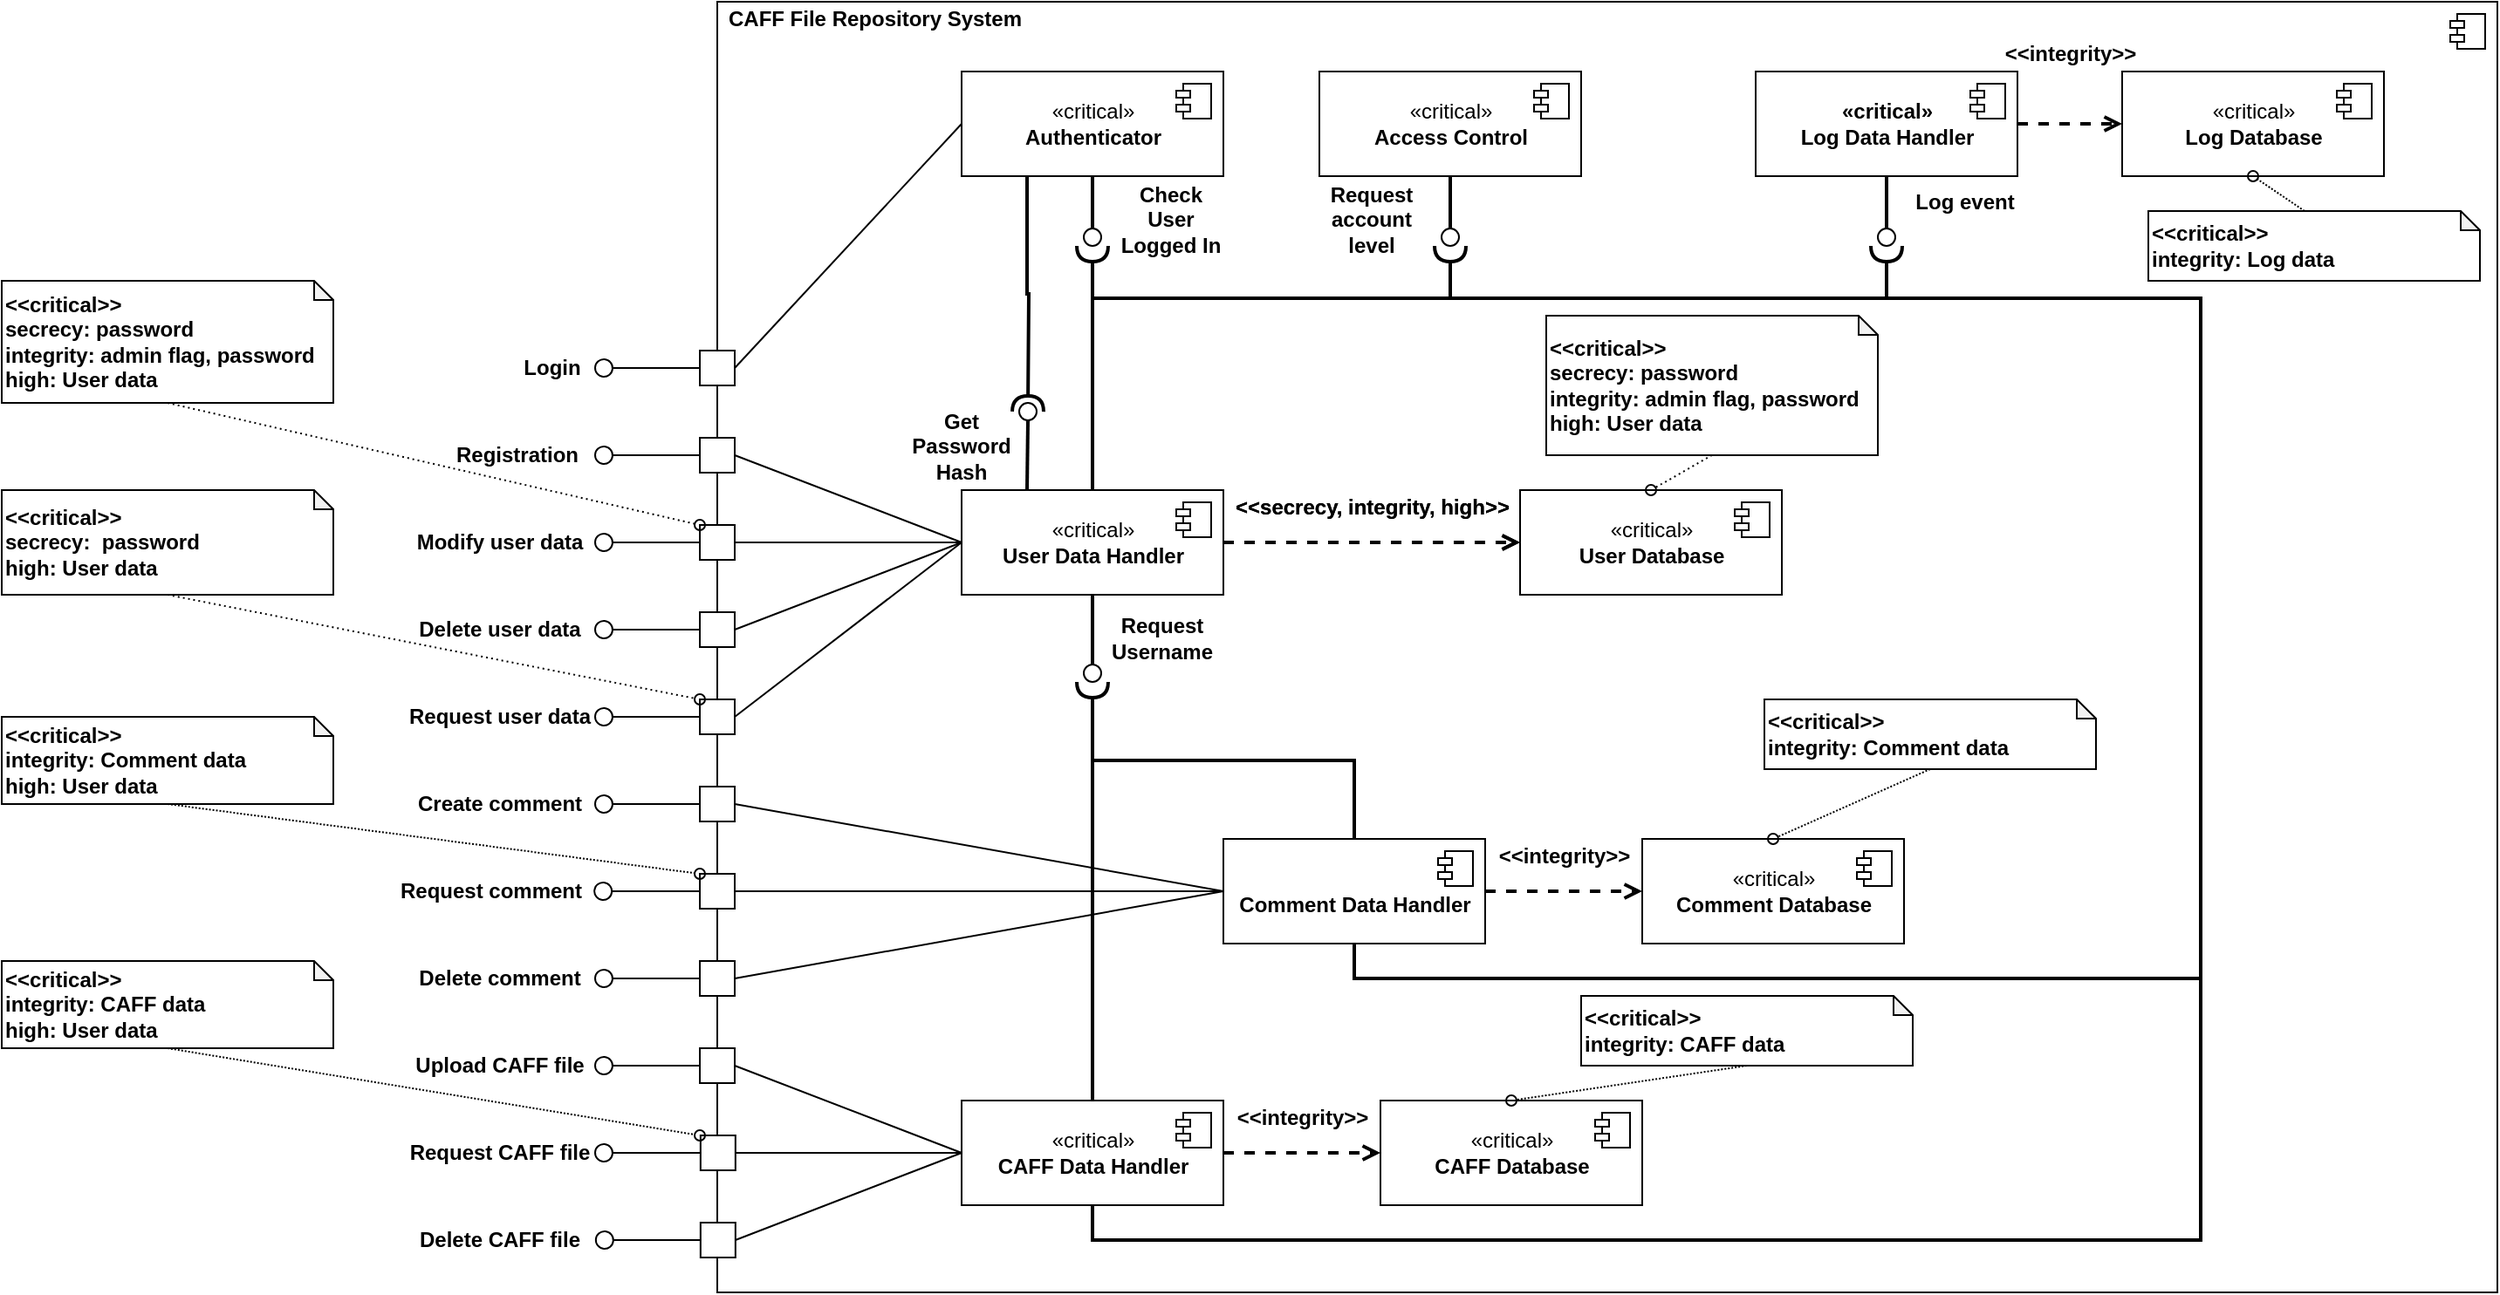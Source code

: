 <mxfile version="15.5.2" type="device"><diagram name="Page-1" id="5f0bae14-7c28-e335-631c-24af17079c00"><mxGraphModel dx="2522" dy="1593" grid="1" gridSize="10" guides="1" tooltips="1" connect="1" arrows="1" fold="1" page="1" pageScale="1" pageWidth="1100" pageHeight="850" background="none" math="0" shadow="0"><root><mxCell id="0"/><mxCell id="1" parent="0"/><mxCell id="-QCfbJkyfZG9LD16pUeI-1" value="" style="html=1;dropTarget=0;movable=0;allowArrows=0;connectable=0;resizable=1;rotatable=0;" parent="1" vertex="1"><mxGeometry x="260" y="-20" width="1020" height="740" as="geometry"/></mxCell><mxCell id="-QCfbJkyfZG9LD16pUeI-2" value="" style="shape=module;jettyWidth=8;jettyHeight=4;" parent="-QCfbJkyfZG9LD16pUeI-1" vertex="1"><mxGeometry x="1" width="20" height="20" relative="1" as="geometry"><mxPoint x="-27" y="7" as="offset"/></mxGeometry></mxCell><mxCell id="-QCfbJkyfZG9LD16pUeI-3" value="CAFF File Repository System" style="text;html=1;align=center;verticalAlign=middle;resizable=0;points=[];autosize=1;strokeColor=none;fillColor=none;fontStyle=1" parent="1" vertex="1"><mxGeometry x="260" y="-20" width="180" height="20" as="geometry"/></mxCell><mxCell id="-QCfbJkyfZG9LD16pUeI-111" style="edgeStyle=none;rounded=0;orthogonalLoop=1;jettySize=auto;html=1;exitX=1;exitY=0.5;exitDx=0;exitDy=0;entryX=0;entryY=0.5;entryDx=0;entryDy=0;dashed=1;endArrow=open;endFill=0;strokeWidth=2;" parent="1" source="-QCfbJkyfZG9LD16pUeI-5" target="-QCfbJkyfZG9LD16pUeI-11" edge="1"><mxGeometry relative="1" as="geometry"/></mxCell><mxCell id="-QCfbJkyfZG9LD16pUeI-143" style="edgeStyle=orthogonalEdgeStyle;rounded=0;orthogonalLoop=1;jettySize=auto;html=1;exitX=0.5;exitY=1;exitDx=0;exitDy=0;endArrow=none;endFill=0;strokeWidth=2;" parent="1" source="-QCfbJkyfZG9LD16pUeI-5" edge="1"><mxGeometry relative="1" as="geometry"><mxPoint x="475" y="360" as="targetPoint"/></mxGeometry></mxCell><mxCell id="-HfdM1WWx-DZBQaStd_Z-57" style="edgeStyle=orthogonalEdgeStyle;rounded=0;orthogonalLoop=1;jettySize=auto;html=1;exitX=0.5;exitY=0;exitDx=0;exitDy=0;endArrow=halfCircle;endFill=0;strokeWidth=2;" parent="1" source="-QCfbJkyfZG9LD16pUeI-5" target="-HfdM1WWx-DZBQaStd_Z-66" edge="1"><mxGeometry relative="1" as="geometry"><mxPoint x="920" y="130" as="targetPoint"/><Array as="points"><mxPoint x="475" y="150"/><mxPoint x="930" y="150"/></Array></mxGeometry></mxCell><mxCell id="-QCfbJkyfZG9LD16pUeI-5" value="&lt;div&gt;«critical»&lt;/div&gt;&lt;div&gt;&lt;b&gt;User Data Handler&lt;/b&gt;&lt;/div&gt;" style="html=1;dropTarget=0;" parent="1" vertex="1"><mxGeometry x="400" y="260" width="150" height="60" as="geometry"/></mxCell><mxCell id="-QCfbJkyfZG9LD16pUeI-6" value="" style="shape=module;jettyWidth=8;jettyHeight=4;" parent="-QCfbJkyfZG9LD16pUeI-5" vertex="1"><mxGeometry x="1" width="20" height="20" relative="1" as="geometry"><mxPoint x="-27" y="7" as="offset"/></mxGeometry></mxCell><mxCell id="-QCfbJkyfZG9LD16pUeI-110" style="edgeStyle=none;rounded=0;orthogonalLoop=1;jettySize=auto;html=1;exitX=1;exitY=0.5;exitDx=0;exitDy=0;entryX=0;entryY=0.5;entryDx=0;entryDy=0;endArrow=open;endFill=0;dashed=1;strokeWidth=2;" parent="1" source="-QCfbJkyfZG9LD16pUeI-7" target="-QCfbJkyfZG9LD16pUeI-17" edge="1"><mxGeometry relative="1" as="geometry"/></mxCell><mxCell id="-HfdM1WWx-DZBQaStd_Z-55" style="edgeStyle=orthogonalEdgeStyle;rounded=0;orthogonalLoop=1;jettySize=auto;html=1;exitX=0.5;exitY=1;exitDx=0;exitDy=0;endArrow=halfCircle;endFill=0;strokeWidth=2;" parent="1" source="-QCfbJkyfZG9LD16pUeI-7" target="-HfdM1WWx-DZBQaStd_Z-31" edge="1"><mxGeometry relative="1" as="geometry"><Array as="points"><mxPoint x="475" y="690"/><mxPoint x="1110" y="690"/><mxPoint x="1110" y="150"/><mxPoint x="475" y="150"/></Array></mxGeometry></mxCell><mxCell id="-HfdM1WWx-DZBQaStd_Z-59" style="edgeStyle=orthogonalEdgeStyle;rounded=0;orthogonalLoop=1;jettySize=auto;html=1;exitX=0.5;exitY=0;exitDx=0;exitDy=0;endArrow=none;endFill=0;strokeWidth=2;" parent="1" source="-QCfbJkyfZG9LD16pUeI-7" edge="1"><mxGeometry relative="1" as="geometry"><mxPoint x="475" y="380" as="targetPoint"/></mxGeometry></mxCell><mxCell id="-QCfbJkyfZG9LD16pUeI-7" value="«critical»&lt;div&gt;&lt;b&gt;CAFF Data Handler&lt;/b&gt;&lt;/div&gt;" style="html=1;dropTarget=0;" parent="1" vertex="1"><mxGeometry x="400" y="610" width="150" height="60" as="geometry"/></mxCell><mxCell id="-QCfbJkyfZG9LD16pUeI-8" value="" style="shape=module;jettyWidth=8;jettyHeight=4;" parent="-QCfbJkyfZG9LD16pUeI-7" vertex="1"><mxGeometry x="1" width="20" height="20" relative="1" as="geometry"><mxPoint x="-27" y="7" as="offset"/></mxGeometry></mxCell><mxCell id="-QCfbJkyfZG9LD16pUeI-112" style="edgeStyle=none;rounded=0;orthogonalLoop=1;jettySize=auto;html=1;exitX=1;exitY=0.5;exitDx=0;exitDy=0;entryX=0;entryY=0.5;entryDx=0;entryDy=0;dashed=1;endArrow=open;endFill=0;strokeWidth=2;" parent="1" source="-QCfbJkyfZG9LD16pUeI-9" target="-QCfbJkyfZG9LD16pUeI-13" edge="1"><mxGeometry relative="1" as="geometry"/></mxCell><mxCell id="-HfdM1WWx-DZBQaStd_Z-56" style="edgeStyle=orthogonalEdgeStyle;rounded=0;orthogonalLoop=1;jettySize=auto;html=1;exitX=0.5;exitY=1;exitDx=0;exitDy=0;endArrow=halfCircle;endFill=0;strokeWidth=2;entryX=0.5;entryY=0;entryDx=0;entryDy=0;entryPerimeter=0;" parent="1" source="-QCfbJkyfZG9LD16pUeI-9" target="-HfdM1WWx-DZBQaStd_Z-37" edge="1"><mxGeometry relative="1" as="geometry"><Array as="points"><mxPoint x="625" y="540"/><mxPoint x="1110" y="540"/><mxPoint x="1110" y="150"/><mxPoint x="680" y="150"/></Array></mxGeometry></mxCell><mxCell id="-HfdM1WWx-DZBQaStd_Z-58" style="edgeStyle=orthogonalEdgeStyle;rounded=0;orthogonalLoop=1;jettySize=auto;html=1;exitX=0.5;exitY=0;exitDx=0;exitDy=0;endArrow=halfCircle;endFill=0;strokeWidth=2;" parent="1" source="-QCfbJkyfZG9LD16pUeI-9" target="-QCfbJkyfZG9LD16pUeI-149" edge="1"><mxGeometry relative="1" as="geometry"><mxPoint x="475" y="380" as="targetPoint"/></mxGeometry></mxCell><mxCell id="-QCfbJkyfZG9LD16pUeI-9" value="&lt;div&gt;&lt;b&gt;&lt;br&gt;&lt;/b&gt;&lt;/div&gt;&lt;div&gt;&lt;b&gt;Comment Data Handler&lt;/b&gt;&lt;/div&gt;" style="html=1;dropTarget=0;" parent="1" vertex="1"><mxGeometry x="550" y="460" width="150" height="60" as="geometry"/></mxCell><mxCell id="-QCfbJkyfZG9LD16pUeI-10" value="" style="shape=module;jettyWidth=8;jettyHeight=4;" parent="-QCfbJkyfZG9LD16pUeI-9" vertex="1"><mxGeometry x="1" width="20" height="20" relative="1" as="geometry"><mxPoint x="-27" y="7" as="offset"/></mxGeometry></mxCell><mxCell id="-QCfbJkyfZG9LD16pUeI-11" value="«critical»&lt;br&gt;&lt;b&gt;User Database&lt;br&gt;&lt;/b&gt;" style="html=1;dropTarget=0;" parent="1" vertex="1"><mxGeometry x="720" y="260" width="150" height="60" as="geometry"/></mxCell><mxCell id="-QCfbJkyfZG9LD16pUeI-12" value="" style="shape=module;jettyWidth=8;jettyHeight=4;" parent="-QCfbJkyfZG9LD16pUeI-11" vertex="1"><mxGeometry x="1" width="20" height="20" relative="1" as="geometry"><mxPoint x="-27" y="7" as="offset"/></mxGeometry></mxCell><mxCell id="-QCfbJkyfZG9LD16pUeI-13" value="«critical»&lt;br&gt;&lt;b&gt;Comment Database&lt;br&gt;&lt;/b&gt;" style="html=1;dropTarget=0;" parent="1" vertex="1"><mxGeometry x="790" y="460" width="150" height="60" as="geometry"/></mxCell><mxCell id="-QCfbJkyfZG9LD16pUeI-14" value="" style="shape=module;jettyWidth=8;jettyHeight=4;" parent="-QCfbJkyfZG9LD16pUeI-13" vertex="1"><mxGeometry x="1" width="20" height="20" relative="1" as="geometry"><mxPoint x="-27" y="7" as="offset"/></mxGeometry></mxCell><mxCell id="-QCfbJkyfZG9LD16pUeI-15" value="«critical»&lt;br&gt;&lt;b&gt;Log Database&lt;br&gt;&lt;/b&gt;" style="html=1;dropTarget=0;" parent="1" vertex="1"><mxGeometry x="1065" y="20" width="150" height="60" as="geometry"/></mxCell><mxCell id="-QCfbJkyfZG9LD16pUeI-16" value="" style="shape=module;jettyWidth=8;jettyHeight=4;" parent="-QCfbJkyfZG9LD16pUeI-15" vertex="1"><mxGeometry x="1" width="20" height="20" relative="1" as="geometry"><mxPoint x="-27" y="7" as="offset"/></mxGeometry></mxCell><mxCell id="-QCfbJkyfZG9LD16pUeI-17" value="«critical»&lt;br&gt;&lt;b&gt;CAFF Database&lt;br&gt;&lt;/b&gt;" style="html=1;dropTarget=0;" parent="1" vertex="1"><mxGeometry x="640" y="610" width="150" height="60" as="geometry"/></mxCell><mxCell id="-QCfbJkyfZG9LD16pUeI-18" value="" style="shape=module;jettyWidth=8;jettyHeight=4;" parent="-QCfbJkyfZG9LD16pUeI-17" vertex="1"><mxGeometry x="1" width="20" height="20" relative="1" as="geometry"><mxPoint x="-27" y="7" as="offset"/></mxGeometry></mxCell><mxCell id="-QCfbJkyfZG9LD16pUeI-27" value="" style="group" parent="1" vertex="1" connectable="0"><mxGeometry x="189.583" y="230" width="80.417" height="20" as="geometry"/></mxCell><mxCell id="-QCfbJkyfZG9LD16pUeI-19" value="" style="rounded=0;whiteSpace=wrap;html=1;" parent="-QCfbJkyfZG9LD16pUeI-27" vertex="1"><mxGeometry x="60.417" width="20" height="20" as="geometry"/></mxCell><mxCell id="-QCfbJkyfZG9LD16pUeI-21" value="" style="rounded=0;orthogonalLoop=1;jettySize=auto;html=1;endArrow=none;endFill=0;sketch=0;sourcePerimeterSpacing=0;targetPerimeterSpacing=0;edgeStyle=orthogonalEdgeStyle;" parent="-QCfbJkyfZG9LD16pUeI-27" edge="1"><mxGeometry relative="1" as="geometry"><mxPoint x="60.417" y="10" as="sourcePoint"/><mxPoint x="10.417" y="10" as="targetPoint"/></mxGeometry></mxCell><mxCell id="-QCfbJkyfZG9LD16pUeI-23" value="" style="ellipse;whiteSpace=wrap;html=1;align=center;aspect=fixed;resizable=0;points=[];outlineConnect=0;sketch=0;rotation=-85;" parent="-QCfbJkyfZG9LD16pUeI-27" vertex="1"><mxGeometry x="0.417" y="5" width="10" height="10" as="geometry"/></mxCell><mxCell id="-QCfbJkyfZG9LD16pUeI-28" value="" style="group" parent="1" vertex="1" connectable="0"><mxGeometry x="189.583" y="180" width="80.417" height="20" as="geometry"/></mxCell><mxCell id="-QCfbJkyfZG9LD16pUeI-29" value="" style="rounded=0;whiteSpace=wrap;html=1;" parent="-QCfbJkyfZG9LD16pUeI-28" vertex="1"><mxGeometry x="60.417" width="20" height="20" as="geometry"/></mxCell><mxCell id="-QCfbJkyfZG9LD16pUeI-30" value="" style="rounded=0;orthogonalLoop=1;jettySize=auto;html=1;endArrow=none;endFill=0;sketch=0;sourcePerimeterSpacing=0;targetPerimeterSpacing=0;edgeStyle=orthogonalEdgeStyle;" parent="-QCfbJkyfZG9LD16pUeI-28" edge="1"><mxGeometry relative="1" as="geometry"><mxPoint x="60.417" y="10" as="sourcePoint"/><mxPoint x="10.417" y="10" as="targetPoint"/></mxGeometry></mxCell><mxCell id="-QCfbJkyfZG9LD16pUeI-31" value="" style="ellipse;whiteSpace=wrap;html=1;align=center;aspect=fixed;resizable=0;points=[];outlineConnect=0;sketch=0;rotation=-85;" parent="-QCfbJkyfZG9LD16pUeI-28" vertex="1"><mxGeometry x="0.417" y="5" width="10" height="10" as="geometry"/></mxCell><mxCell id="-QCfbJkyfZG9LD16pUeI-32" value="Registration" style="text;html=1;align=center;verticalAlign=middle;resizable=0;points=[];autosize=1;strokeColor=none;fillColor=none;fontStyle=1" parent="1" vertex="1"><mxGeometry x="99.58" y="230" width="90" height="20" as="geometry"/></mxCell><mxCell id="-QCfbJkyfZG9LD16pUeI-33" value="Login" style="text;html=1;align=center;verticalAlign=middle;resizable=0;points=[];autosize=1;strokeColor=none;fillColor=none;fontStyle=1" parent="1" vertex="1"><mxGeometry x="139.58" y="180" width="50" height="20" as="geometry"/></mxCell><mxCell id="-QCfbJkyfZG9LD16pUeI-34" style="rounded=0;orthogonalLoop=1;jettySize=auto;html=1;exitX=1;exitY=0.5;exitDx=0;exitDy=0;entryX=0;entryY=0.5;entryDx=0;entryDy=0;endArrow=none;endFill=0;" parent="1" source="-QCfbJkyfZG9LD16pUeI-19" target="-QCfbJkyfZG9LD16pUeI-5" edge="1"><mxGeometry relative="1" as="geometry"/></mxCell><mxCell id="-QCfbJkyfZG9LD16pUeI-36" value="" style="group" parent="1" vertex="1" connectable="0"><mxGeometry x="189.583" y="280" width="80.417" height="20" as="geometry"/></mxCell><mxCell id="-QCfbJkyfZG9LD16pUeI-37" value="" style="rounded=0;whiteSpace=wrap;html=1;" parent="-QCfbJkyfZG9LD16pUeI-36" vertex="1"><mxGeometry x="60.417" width="20" height="20" as="geometry"/></mxCell><mxCell id="-QCfbJkyfZG9LD16pUeI-38" value="" style="rounded=0;orthogonalLoop=1;jettySize=auto;html=1;endArrow=none;endFill=0;sketch=0;sourcePerimeterSpacing=0;targetPerimeterSpacing=0;edgeStyle=orthogonalEdgeStyle;" parent="-QCfbJkyfZG9LD16pUeI-36" edge="1"><mxGeometry relative="1" as="geometry"><mxPoint x="60.417" y="10" as="sourcePoint"/><mxPoint x="10.417" y="10" as="targetPoint"/></mxGeometry></mxCell><mxCell id="-QCfbJkyfZG9LD16pUeI-39" value="" style="ellipse;whiteSpace=wrap;html=1;align=center;aspect=fixed;resizable=0;points=[];outlineConnect=0;sketch=0;rotation=-85;" parent="-QCfbJkyfZG9LD16pUeI-36" vertex="1"><mxGeometry x="0.417" y="5" width="10" height="10" as="geometry"/></mxCell><mxCell id="-QCfbJkyfZG9LD16pUeI-42" value="" style="group" parent="1" vertex="1" connectable="0"><mxGeometry x="189.583" y="330" width="80.417" height="20" as="geometry"/></mxCell><mxCell id="-QCfbJkyfZG9LD16pUeI-46" value="" style="edgeStyle=none;rounded=0;orthogonalLoop=1;jettySize=auto;html=1;endArrow=none;endFill=0;" parent="-QCfbJkyfZG9LD16pUeI-42" source="-QCfbJkyfZG9LD16pUeI-43" target="-QCfbJkyfZG9LD16pUeI-45" edge="1"><mxGeometry relative="1" as="geometry"/></mxCell><mxCell id="-QCfbJkyfZG9LD16pUeI-43" value="" style="rounded=0;whiteSpace=wrap;html=1;" parent="-QCfbJkyfZG9LD16pUeI-42" vertex="1"><mxGeometry x="60.417" width="20" height="20" as="geometry"/></mxCell><mxCell id="-QCfbJkyfZG9LD16pUeI-44" value="" style="rounded=0;orthogonalLoop=1;jettySize=auto;html=1;endArrow=none;endFill=0;sketch=0;sourcePerimeterSpacing=0;targetPerimeterSpacing=0;edgeStyle=orthogonalEdgeStyle;" parent="-QCfbJkyfZG9LD16pUeI-42" edge="1"><mxGeometry relative="1" as="geometry"><mxPoint x="60.417" y="10" as="sourcePoint"/><mxPoint x="10.417" y="10" as="targetPoint"/></mxGeometry></mxCell><mxCell id="-QCfbJkyfZG9LD16pUeI-45" value="" style="ellipse;whiteSpace=wrap;html=1;align=center;aspect=fixed;resizable=0;points=[];outlineConnect=0;sketch=0;rotation=-85;" parent="-QCfbJkyfZG9LD16pUeI-42" vertex="1"><mxGeometry x="0.417" y="5" width="10" height="10" as="geometry"/></mxCell><mxCell id="-QCfbJkyfZG9LD16pUeI-47" value="Modify user data" style="text;html=1;align=center;verticalAlign=middle;resizable=0;points=[];autosize=1;strokeColor=none;fillColor=none;fontStyle=1" parent="1" vertex="1"><mxGeometry x="79.58" y="280" width="110" height="20" as="geometry"/></mxCell><mxCell id="-QCfbJkyfZG9LD16pUeI-48" value="Delete user data" style="text;html=1;align=center;verticalAlign=middle;resizable=0;points=[];autosize=1;strokeColor=none;fillColor=none;fontStyle=1" parent="1" vertex="1"><mxGeometry x="79.58" y="330" width="110" height="20" as="geometry"/></mxCell><mxCell id="-QCfbJkyfZG9LD16pUeI-51" value="" style="group" parent="1" vertex="1" connectable="0"><mxGeometry x="189.583" y="430" width="80.417" height="20" as="geometry"/></mxCell><mxCell id="-QCfbJkyfZG9LD16pUeI-52" value="" style="edgeStyle=none;rounded=0;orthogonalLoop=1;jettySize=auto;html=1;endArrow=none;endFill=0;" parent="-QCfbJkyfZG9LD16pUeI-51" source="-QCfbJkyfZG9LD16pUeI-53" target="-QCfbJkyfZG9LD16pUeI-55" edge="1"><mxGeometry relative="1" as="geometry"/></mxCell><mxCell id="-QCfbJkyfZG9LD16pUeI-53" value="" style="rounded=0;whiteSpace=wrap;html=1;" parent="-QCfbJkyfZG9LD16pUeI-51" vertex="1"><mxGeometry x="60.417" width="20" height="20" as="geometry"/></mxCell><mxCell id="-QCfbJkyfZG9LD16pUeI-54" value="" style="rounded=0;orthogonalLoop=1;jettySize=auto;html=1;endArrow=none;endFill=0;sketch=0;sourcePerimeterSpacing=0;targetPerimeterSpacing=0;edgeStyle=orthogonalEdgeStyle;" parent="-QCfbJkyfZG9LD16pUeI-51" edge="1"><mxGeometry relative="1" as="geometry"><mxPoint x="60.417" y="10" as="sourcePoint"/><mxPoint x="10.417" y="10" as="targetPoint"/></mxGeometry></mxCell><mxCell id="-QCfbJkyfZG9LD16pUeI-55" value="" style="ellipse;whiteSpace=wrap;html=1;align=center;aspect=fixed;resizable=0;points=[];outlineConnect=0;sketch=0;rotation=-85;" parent="-QCfbJkyfZG9LD16pUeI-51" vertex="1"><mxGeometry x="0.417" y="5" width="10" height="10" as="geometry"/></mxCell><mxCell id="-QCfbJkyfZG9LD16pUeI-56" value="" style="group" parent="1" vertex="1" connectable="0"><mxGeometry x="189.583" y="470" width="80.417" height="20" as="geometry"/></mxCell><mxCell id="-QCfbJkyfZG9LD16pUeI-58" value="" style="rounded=0;whiteSpace=wrap;html=1;" parent="-QCfbJkyfZG9LD16pUeI-56" vertex="1"><mxGeometry x="60.417" y="10" width="20" height="20" as="geometry"/></mxCell><mxCell id="-QCfbJkyfZG9LD16pUeI-61" value="" style="group" parent="1" vertex="1" connectable="0"><mxGeometry x="189.583" y="530" width="80.417" height="20" as="geometry"/></mxCell><mxCell id="-QCfbJkyfZG9LD16pUeI-62" value="" style="edgeStyle=none;rounded=0;orthogonalLoop=1;jettySize=auto;html=1;endArrow=none;endFill=0;" parent="-QCfbJkyfZG9LD16pUeI-61" source="-QCfbJkyfZG9LD16pUeI-63" target="-QCfbJkyfZG9LD16pUeI-65" edge="1"><mxGeometry relative="1" as="geometry"/></mxCell><mxCell id="-QCfbJkyfZG9LD16pUeI-63" value="" style="rounded=0;whiteSpace=wrap;html=1;" parent="-QCfbJkyfZG9LD16pUeI-61" vertex="1"><mxGeometry x="60.417" width="20" height="20" as="geometry"/></mxCell><mxCell id="-QCfbJkyfZG9LD16pUeI-64" value="" style="rounded=0;orthogonalLoop=1;jettySize=auto;html=1;endArrow=none;endFill=0;sketch=0;sourcePerimeterSpacing=0;targetPerimeterSpacing=0;edgeStyle=orthogonalEdgeStyle;" parent="-QCfbJkyfZG9LD16pUeI-61" edge="1"><mxGeometry relative="1" as="geometry"><mxPoint x="60.417" y="10" as="sourcePoint"/><mxPoint x="10.417" y="10" as="targetPoint"/></mxGeometry></mxCell><mxCell id="-QCfbJkyfZG9LD16pUeI-65" value="" style="ellipse;whiteSpace=wrap;html=1;align=center;aspect=fixed;resizable=0;points=[];outlineConnect=0;sketch=0;rotation=-85;" parent="-QCfbJkyfZG9LD16pUeI-61" vertex="1"><mxGeometry x="0.417" y="5" width="10" height="10" as="geometry"/></mxCell><mxCell id="-QCfbJkyfZG9LD16pUeI-66" value="Create comment" style="text;html=1;align=center;verticalAlign=middle;resizable=0;points=[];autosize=1;strokeColor=none;fillColor=none;fontStyle=1" parent="1" vertex="1"><mxGeometry x="79.58" y="430" width="110" height="20" as="geometry"/></mxCell><mxCell id="-QCfbJkyfZG9LD16pUeI-67" style="edgeStyle=none;rounded=0;orthogonalLoop=1;jettySize=auto;html=1;exitX=1;exitY=0.5;exitDx=0;exitDy=0;entryX=0;entryY=0.5;entryDx=0;entryDy=0;endArrow=none;endFill=0;" parent="1" source="-QCfbJkyfZG9LD16pUeI-53" target="-QCfbJkyfZG9LD16pUeI-9" edge="1"><mxGeometry relative="1" as="geometry"/></mxCell><mxCell id="-QCfbJkyfZG9LD16pUeI-68" value="Request comment" style="text;html=1;align=center;verticalAlign=middle;resizable=0;points=[];autosize=1;strokeColor=none;fillColor=none;fontStyle=1" parent="1" vertex="1"><mxGeometry x="69.58" y="480" width="120" height="20" as="geometry"/></mxCell><mxCell id="-QCfbJkyfZG9LD16pUeI-69" value="Delete comment" style="text;html=1;align=center;verticalAlign=middle;resizable=0;points=[];autosize=1;strokeColor=none;fillColor=none;fontStyle=1" parent="1" vertex="1"><mxGeometry x="79.58" y="530" width="110" height="20" as="geometry"/></mxCell><mxCell id="-QCfbJkyfZG9LD16pUeI-70" style="edgeStyle=none;rounded=0;orthogonalLoop=1;jettySize=auto;html=1;exitX=1;exitY=0.5;exitDx=0;exitDy=0;entryX=0;entryY=0.5;entryDx=0;entryDy=0;endArrow=none;endFill=0;" parent="1" source="-QCfbJkyfZG9LD16pUeI-58" target="-QCfbJkyfZG9LD16pUeI-9" edge="1"><mxGeometry relative="1" as="geometry"/></mxCell><mxCell id="-QCfbJkyfZG9LD16pUeI-71" style="edgeStyle=none;rounded=0;orthogonalLoop=1;jettySize=auto;html=1;exitX=1;exitY=0.5;exitDx=0;exitDy=0;entryX=0;entryY=0.5;entryDx=0;entryDy=0;endArrow=none;endFill=0;" parent="1" source="-QCfbJkyfZG9LD16pUeI-63" target="-QCfbJkyfZG9LD16pUeI-9" edge="1"><mxGeometry relative="1" as="geometry"/></mxCell><mxCell id="-QCfbJkyfZG9LD16pUeI-72" value="Request user data" style="text;html=1;align=center;verticalAlign=middle;resizable=0;points=[];autosize=1;strokeColor=none;fillColor=none;fontStyle=1" parent="1" vertex="1"><mxGeometry x="74.58" y="380" width="120" height="20" as="geometry"/></mxCell><mxCell id="-QCfbJkyfZG9LD16pUeI-73" value="" style="group" parent="1" vertex="1" connectable="0"><mxGeometry x="189.583" y="380" width="80.417" height="20" as="geometry"/></mxCell><mxCell id="-QCfbJkyfZG9LD16pUeI-74" value="" style="edgeStyle=none;rounded=0;orthogonalLoop=1;jettySize=auto;html=1;endArrow=none;endFill=0;" parent="-QCfbJkyfZG9LD16pUeI-73" source="-QCfbJkyfZG9LD16pUeI-75" target="-QCfbJkyfZG9LD16pUeI-77" edge="1"><mxGeometry relative="1" as="geometry"/></mxCell><mxCell id="-QCfbJkyfZG9LD16pUeI-75" value="" style="rounded=0;whiteSpace=wrap;html=1;" parent="-QCfbJkyfZG9LD16pUeI-73" vertex="1"><mxGeometry x="60.417" width="20" height="20" as="geometry"/></mxCell><mxCell id="-QCfbJkyfZG9LD16pUeI-76" value="" style="rounded=0;orthogonalLoop=1;jettySize=auto;html=1;endArrow=none;endFill=0;sketch=0;sourcePerimeterSpacing=0;targetPerimeterSpacing=0;edgeStyle=orthogonalEdgeStyle;" parent="-QCfbJkyfZG9LD16pUeI-73" edge="1"><mxGeometry relative="1" as="geometry"><mxPoint x="60.417" y="10" as="sourcePoint"/><mxPoint x="10.417" y="10" as="targetPoint"/></mxGeometry></mxCell><mxCell id="-QCfbJkyfZG9LD16pUeI-77" value="" style="ellipse;whiteSpace=wrap;html=1;align=center;aspect=fixed;resizable=0;points=[];outlineConnect=0;sketch=0;rotation=-85;" parent="-QCfbJkyfZG9LD16pUeI-73" vertex="1"><mxGeometry x="0.417" y="5" width="10" height="10" as="geometry"/></mxCell><mxCell id="-QCfbJkyfZG9LD16pUeI-78" style="edgeStyle=none;rounded=0;orthogonalLoop=1;jettySize=auto;html=1;exitX=1;exitY=0.5;exitDx=0;exitDy=0;entryX=0;entryY=0.5;entryDx=0;entryDy=0;endArrow=none;endFill=0;" parent="1" source="-QCfbJkyfZG9LD16pUeI-75" target="-QCfbJkyfZG9LD16pUeI-5" edge="1"><mxGeometry relative="1" as="geometry"/></mxCell><mxCell id="-QCfbJkyfZG9LD16pUeI-60" value="" style="ellipse;whiteSpace=wrap;html=1;align=center;aspect=fixed;resizable=0;points=[];outlineConnect=0;sketch=0;rotation=-85;" parent="1" vertex="1"><mxGeometry x="189.58" y="485" width="10" height="10" as="geometry"/></mxCell><mxCell id="-QCfbJkyfZG9LD16pUeI-57" value="" style="edgeStyle=none;rounded=0;orthogonalLoop=1;jettySize=auto;html=1;endArrow=none;endFill=0;" parent="1" source="-QCfbJkyfZG9LD16pUeI-58" target="-QCfbJkyfZG9LD16pUeI-60" edge="1"><mxGeometry relative="1" as="geometry"/></mxCell><mxCell id="-QCfbJkyfZG9LD16pUeI-81" style="edgeStyle=none;rounded=0;orthogonalLoop=1;jettySize=auto;html=1;exitX=1;exitY=0.5;exitDx=0;exitDy=0;entryX=0;entryY=0.5;entryDx=0;entryDy=0;endArrow=none;endFill=0;" parent="1" source="-QCfbJkyfZG9LD16pUeI-37" target="-QCfbJkyfZG9LD16pUeI-5" edge="1"><mxGeometry relative="1" as="geometry"/></mxCell><mxCell id="-QCfbJkyfZG9LD16pUeI-82" style="edgeStyle=none;rounded=0;orthogonalLoop=1;jettySize=auto;html=1;exitX=1;exitY=0.5;exitDx=0;exitDy=0;entryX=0;entryY=0.5;entryDx=0;entryDy=0;endArrow=none;endFill=0;" parent="1" source="-QCfbJkyfZG9LD16pUeI-43" target="-QCfbJkyfZG9LD16pUeI-5" edge="1"><mxGeometry relative="1" as="geometry"/></mxCell><mxCell id="-QCfbJkyfZG9LD16pUeI-84" value="" style="group" parent="1" vertex="1" connectable="0"><mxGeometry x="189.583" y="580" width="80.417" height="20" as="geometry"/></mxCell><mxCell id="-QCfbJkyfZG9LD16pUeI-85" value="" style="edgeStyle=none;rounded=0;orthogonalLoop=1;jettySize=auto;html=1;endArrow=none;endFill=0;" parent="-QCfbJkyfZG9LD16pUeI-84" source="-QCfbJkyfZG9LD16pUeI-86" target="-QCfbJkyfZG9LD16pUeI-88" edge="1"><mxGeometry relative="1" as="geometry"/></mxCell><mxCell id="-QCfbJkyfZG9LD16pUeI-86" value="" style="rounded=0;whiteSpace=wrap;html=1;" parent="-QCfbJkyfZG9LD16pUeI-84" vertex="1"><mxGeometry x="60.417" width="20" height="20" as="geometry"/></mxCell><mxCell id="-QCfbJkyfZG9LD16pUeI-87" value="" style="rounded=0;orthogonalLoop=1;jettySize=auto;html=1;endArrow=none;endFill=0;sketch=0;sourcePerimeterSpacing=0;targetPerimeterSpacing=0;edgeStyle=orthogonalEdgeStyle;" parent="-QCfbJkyfZG9LD16pUeI-84" edge="1"><mxGeometry relative="1" as="geometry"><mxPoint x="60.417" y="10" as="sourcePoint"/><mxPoint x="10.417" y="10" as="targetPoint"/></mxGeometry></mxCell><mxCell id="-QCfbJkyfZG9LD16pUeI-88" value="" style="ellipse;whiteSpace=wrap;html=1;align=center;aspect=fixed;resizable=0;points=[];outlineConnect=0;sketch=0;rotation=-85;" parent="-QCfbJkyfZG9LD16pUeI-84" vertex="1"><mxGeometry x="0.417" y="5" width="10" height="10" as="geometry"/></mxCell><mxCell id="-QCfbJkyfZG9LD16pUeI-89" value="Upload CAFF file" style="text;html=1;align=center;verticalAlign=middle;resizable=0;points=[];autosize=1;strokeColor=none;fillColor=none;fontStyle=1" parent="1" vertex="1"><mxGeometry x="79.58" y="580" width="110" height="20" as="geometry"/></mxCell><mxCell id="-QCfbJkyfZG9LD16pUeI-95" value="Request CAFF file" style="text;html=1;align=center;verticalAlign=middle;resizable=0;points=[];autosize=1;strokeColor=none;fillColor=none;fontStyle=1" parent="1" vertex="1"><mxGeometry x="75.0" y="630" width="120" height="20" as="geometry"/></mxCell><mxCell id="-QCfbJkyfZG9LD16pUeI-96" value="" style="group" parent="1" vertex="1" connectable="0"><mxGeometry x="190.003" y="680" width="80.417" height="20" as="geometry"/></mxCell><mxCell id="-QCfbJkyfZG9LD16pUeI-97" value="" style="edgeStyle=none;rounded=0;orthogonalLoop=1;jettySize=auto;html=1;endArrow=none;endFill=0;" parent="-QCfbJkyfZG9LD16pUeI-96" source="-QCfbJkyfZG9LD16pUeI-98" target="-QCfbJkyfZG9LD16pUeI-100" edge="1"><mxGeometry relative="1" as="geometry"/></mxCell><mxCell id="-QCfbJkyfZG9LD16pUeI-98" value="" style="rounded=0;whiteSpace=wrap;html=1;" parent="-QCfbJkyfZG9LD16pUeI-96" vertex="1"><mxGeometry x="60.417" width="20" height="20" as="geometry"/></mxCell><mxCell id="-QCfbJkyfZG9LD16pUeI-99" value="" style="rounded=0;orthogonalLoop=1;jettySize=auto;html=1;endArrow=none;endFill=0;sketch=0;sourcePerimeterSpacing=0;targetPerimeterSpacing=0;edgeStyle=orthogonalEdgeStyle;" parent="-QCfbJkyfZG9LD16pUeI-96" edge="1"><mxGeometry relative="1" as="geometry"><mxPoint x="60.417" y="10" as="sourcePoint"/><mxPoint x="10.417" y="10" as="targetPoint"/></mxGeometry></mxCell><mxCell id="-QCfbJkyfZG9LD16pUeI-100" value="" style="ellipse;whiteSpace=wrap;html=1;align=center;aspect=fixed;resizable=0;points=[];outlineConnect=0;sketch=0;rotation=-85;" parent="-QCfbJkyfZG9LD16pUeI-96" vertex="1"><mxGeometry x="0.417" y="5" width="10" height="10" as="geometry"/></mxCell><mxCell id="-QCfbJkyfZG9LD16pUeI-101" value="Delete CAFF file" style="text;html=1;align=center;verticalAlign=middle;resizable=0;points=[];autosize=1;strokeColor=none;fillColor=none;fontStyle=1" parent="1" vertex="1"><mxGeometry x="80.0" y="680" width="110" height="20" as="geometry"/></mxCell><mxCell id="-QCfbJkyfZG9LD16pUeI-105" value="" style="group" parent="1" vertex="1" connectable="0"><mxGeometry x="189.583" y="630" width="90.837" height="20" as="geometry"/></mxCell><mxCell id="-QCfbJkyfZG9LD16pUeI-90" value="" style="group" parent="-QCfbJkyfZG9LD16pUeI-105" vertex="1" connectable="0"><mxGeometry x="10.42" width="80.417" height="20" as="geometry"/></mxCell><mxCell id="-QCfbJkyfZG9LD16pUeI-92" value="" style="rounded=0;whiteSpace=wrap;html=1;" parent="-QCfbJkyfZG9LD16pUeI-90" vertex="1"><mxGeometry x="50.417" width="20" height="20" as="geometry"/></mxCell><mxCell id="-QCfbJkyfZG9LD16pUeI-94" value="" style="ellipse;whiteSpace=wrap;html=1;align=center;aspect=fixed;resizable=0;points=[];outlineConnect=0;sketch=0;rotation=-85;" parent="-QCfbJkyfZG9LD16pUeI-105" vertex="1"><mxGeometry x="0.417" y="5" width="10" height="10" as="geometry"/></mxCell><mxCell id="-QCfbJkyfZG9LD16pUeI-91" value="" style="edgeStyle=none;rounded=0;orthogonalLoop=1;jettySize=auto;html=1;endArrow=none;endFill=0;exitX=0;exitY=0.5;exitDx=0;exitDy=0;" parent="-QCfbJkyfZG9LD16pUeI-105" source="-QCfbJkyfZG9LD16pUeI-92" target="-QCfbJkyfZG9LD16pUeI-94" edge="1"><mxGeometry relative="1" as="geometry"><mxPoint x="70.417" y="10" as="sourcePoint"/></mxGeometry></mxCell><mxCell id="-QCfbJkyfZG9LD16pUeI-106" style="edgeStyle=none;rounded=0;orthogonalLoop=1;jettySize=auto;html=1;exitX=1;exitY=0.5;exitDx=0;exitDy=0;entryX=0;entryY=0.5;entryDx=0;entryDy=0;endArrow=none;endFill=0;" parent="1" source="-QCfbJkyfZG9LD16pUeI-86" target="-QCfbJkyfZG9LD16pUeI-7" edge="1"><mxGeometry relative="1" as="geometry"/></mxCell><mxCell id="-QCfbJkyfZG9LD16pUeI-108" style="edgeStyle=none;rounded=0;orthogonalLoop=1;jettySize=auto;html=1;exitX=1;exitY=0.5;exitDx=0;exitDy=0;entryX=0;entryY=0.5;entryDx=0;entryDy=0;endArrow=none;endFill=0;" parent="1" source="-QCfbJkyfZG9LD16pUeI-98" target="-QCfbJkyfZG9LD16pUeI-7" edge="1"><mxGeometry relative="1" as="geometry"/></mxCell><mxCell id="-QCfbJkyfZG9LD16pUeI-109" style="edgeStyle=none;rounded=0;orthogonalLoop=1;jettySize=auto;html=1;exitX=1;exitY=0.5;exitDx=0;exitDy=0;entryX=0;entryY=0.5;entryDx=0;entryDy=0;endArrow=none;endFill=0;" parent="1" source="-QCfbJkyfZG9LD16pUeI-92" target="-QCfbJkyfZG9LD16pUeI-7" edge="1"><mxGeometry relative="1" as="geometry"/></mxCell><mxCell id="-QCfbJkyfZG9LD16pUeI-115" style="edgeStyle=none;rounded=0;orthogonalLoop=1;jettySize=auto;html=1;exitX=1;exitY=0.5;exitDx=0;exitDy=0;entryX=0;entryY=0.5;entryDx=0;entryDy=0;dashed=1;endArrow=open;endFill=0;strokeWidth=2;" parent="1" source="-QCfbJkyfZG9LD16pUeI-113" target="-QCfbJkyfZG9LD16pUeI-15" edge="1"><mxGeometry relative="1" as="geometry"/></mxCell><mxCell id="-HfdM1WWx-DZBQaStd_Z-63" style="edgeStyle=orthogonalEdgeStyle;rounded=0;orthogonalLoop=1;jettySize=auto;html=1;exitX=0.5;exitY=1;exitDx=0;exitDy=0;endArrow=none;endFill=0;strokeWidth=2;" parent="1" source="-QCfbJkyfZG9LD16pUeI-113" edge="1"><mxGeometry relative="1" as="geometry"><mxPoint x="930" y="110" as="targetPoint"/></mxGeometry></mxCell><mxCell id="-QCfbJkyfZG9LD16pUeI-113" value="&lt;div&gt;&lt;b&gt;«critical»&lt;/b&gt;&lt;/div&gt;&lt;div&gt;&lt;b&gt;Log&lt;span&gt; &lt;/span&gt;Data Handler&lt;/b&gt;&lt;/div&gt;" style="html=1;dropTarget=0;" parent="1" vertex="1"><mxGeometry x="855" y="20" width="150" height="60" as="geometry"/></mxCell><mxCell id="-QCfbJkyfZG9LD16pUeI-114" value="" style="shape=module;jettyWidth=8;jettyHeight=4;" parent="-QCfbJkyfZG9LD16pUeI-113" vertex="1"><mxGeometry x="1" width="20" height="20" relative="1" as="geometry"><mxPoint x="-27" y="7" as="offset"/></mxGeometry></mxCell><mxCell id="-QCfbJkyfZG9LD16pUeI-124" value="&lt;b&gt;Log event&lt;/b&gt;" style="text;html=1;strokeColor=none;fillColor=none;align=center;verticalAlign=middle;whiteSpace=wrap;rounded=0;" parent="1" vertex="1"><mxGeometry x="940" y="80" width="70" height="30" as="geometry"/></mxCell><mxCell id="-QCfbJkyfZG9LD16pUeI-147" value="" style="group" parent="1" vertex="1" connectable="0"><mxGeometry x="470" y="360" width="10" height="10" as="geometry"/></mxCell><mxCell id="-QCfbJkyfZG9LD16pUeI-148" value="" style="group" parent="-QCfbJkyfZG9LD16pUeI-147" vertex="1" connectable="0"><mxGeometry width="10" height="10" as="geometry"/></mxCell><mxCell id="-QCfbJkyfZG9LD16pUeI-149" value="" style="ellipse;whiteSpace=wrap;html=1;align=center;aspect=fixed;resizable=0;points=[];outlineConnect=0;sketch=0;rotation=-180;" parent="-QCfbJkyfZG9LD16pUeI-148" vertex="1"><mxGeometry width="10" height="10" as="geometry"/></mxCell><mxCell id="-QCfbJkyfZG9LD16pUeI-155" value="&lt;b&gt;Request Username&lt;br&gt;&lt;/b&gt;" style="text;html=1;strokeColor=none;fillColor=none;align=center;verticalAlign=middle;whiteSpace=wrap;rounded=0;" parent="1" vertex="1"><mxGeometry x="480" y="330" width="70" height="30" as="geometry"/></mxCell><mxCell id="-HfdM1WWx-DZBQaStd_Z-4" style="rounded=0;orthogonalLoop=1;jettySize=auto;html=1;exitX=0.5;exitY=1;exitDx=0;exitDy=0;exitPerimeter=0;entryX=0.5;entryY=0;entryDx=0;entryDy=0;dashed=1;dashPattern=1 2;endArrow=oval;endFill=0;" parent="1" source="-HfdM1WWx-DZBQaStd_Z-3" target="-QCfbJkyfZG9LD16pUeI-11" edge="1"><mxGeometry relative="1" as="geometry"/></mxCell><mxCell id="-HfdM1WWx-DZBQaStd_Z-3" value="&lt;div align=&quot;left&quot;&gt;&lt;b&gt;&amp;lt;&amp;lt;critical&amp;gt;&amp;gt;&lt;/b&gt;&lt;/div&gt;&lt;div align=&quot;left&quot;&gt;&lt;b&gt;secrecy: password&lt;/b&gt;&lt;/div&gt;&lt;div align=&quot;left&quot;&gt;&lt;b&gt;integrity: admin flag, password&lt;/b&gt;&lt;/div&gt;&lt;div align=&quot;left&quot;&gt;&lt;b&gt;high: User data&lt;br&gt;&lt;/b&gt;&lt;/div&gt;" style="shape=note;whiteSpace=wrap;html=1;backgroundOutline=1;darkOpacity=0.05;size=11;align=left;" parent="1" vertex="1"><mxGeometry x="735" y="160" width="190" height="80" as="geometry"/></mxCell><mxCell id="-HfdM1WWx-DZBQaStd_Z-5" value="&lt;b&gt;&amp;lt;&amp;lt;secrecy, integrity, high&amp;gt;&amp;gt;&lt;br&gt;&lt;/b&gt;" style="text;html=1;align=center;verticalAlign=middle;resizable=0;points=[];autosize=1;strokeColor=none;fillColor=none;" parent="1" vertex="1"><mxGeometry x="550" y="260" width="170" height="20" as="geometry"/></mxCell><mxCell id="-HfdM1WWx-DZBQaStd_Z-6" value="&lt;b&gt;&amp;lt;&amp;lt;integrity&amp;gt;&amp;gt;&lt;br&gt;&lt;/b&gt;" style="text;html=1;align=center;verticalAlign=middle;resizable=0;points=[];autosize=1;strokeColor=none;fillColor=none;" parent="1" vertex="1"><mxGeometry x="990" width="90" height="20" as="geometry"/></mxCell><mxCell id="-HfdM1WWx-DZBQaStd_Z-7" value="&lt;b&gt;&amp;lt;&amp;lt;integrity&amp;gt;&amp;gt;&lt;br&gt;&lt;/b&gt;" style="text;html=1;align=center;verticalAlign=middle;resizable=0;points=[];autosize=1;strokeColor=none;fillColor=none;" parent="1" vertex="1"><mxGeometry x="700" y="460" width="90" height="20" as="geometry"/></mxCell><mxCell id="-HfdM1WWx-DZBQaStd_Z-8" value="&lt;b&gt;&amp;lt;&amp;lt;integrity&amp;gt;&amp;gt;&lt;br&gt;&lt;/b&gt;" style="text;html=1;align=center;verticalAlign=middle;resizable=0;points=[];autosize=1;strokeColor=none;fillColor=none;" parent="1" vertex="1"><mxGeometry x="550" y="610" width="90" height="20" as="geometry"/></mxCell><mxCell id="-HfdM1WWx-DZBQaStd_Z-10" style="edgeStyle=none;rounded=0;orthogonalLoop=1;jettySize=auto;html=1;exitX=0.5;exitY=1;exitDx=0;exitDy=0;exitPerimeter=0;entryX=0;entryY=0;entryDx=0;entryDy=0;dashed=1;dashPattern=1 2;endArrow=oval;endFill=0;" parent="1" source="-HfdM1WWx-DZBQaStd_Z-9" target="-QCfbJkyfZG9LD16pUeI-37" edge="1"><mxGeometry relative="1" as="geometry"/></mxCell><mxCell id="-HfdM1WWx-DZBQaStd_Z-9" value="&lt;div align=&quot;left&quot;&gt;&lt;b&gt;&amp;lt;&amp;lt;critical&amp;gt;&amp;gt;&lt;/b&gt;&lt;/div&gt;&lt;div align=&quot;left&quot;&gt;&lt;b&gt;secrecy: password&lt;br&gt;&lt;/b&gt;&lt;/div&gt;&lt;div align=&quot;left&quot;&gt;&lt;b&gt;integrity: admin flag, password&lt;/b&gt;&lt;/div&gt;&lt;div align=&quot;left&quot;&gt;&lt;b&gt;high: User data&lt;br&gt;&lt;/b&gt;&lt;/div&gt;" style="shape=note;whiteSpace=wrap;html=1;backgroundOutline=1;darkOpacity=0.05;size=11;align=left;" parent="1" vertex="1"><mxGeometry x="-150.0" y="140" width="190" height="70" as="geometry"/></mxCell><mxCell id="-HfdM1WWx-DZBQaStd_Z-12" style="edgeStyle=none;rounded=0;orthogonalLoop=1;jettySize=auto;html=1;exitX=0.5;exitY=1;exitDx=0;exitDy=0;exitPerimeter=0;entryX=0;entryY=0;entryDx=0;entryDy=0;dashed=1;dashPattern=1 2;endArrow=oval;endFill=0;" parent="1" source="-HfdM1WWx-DZBQaStd_Z-11" target="-QCfbJkyfZG9LD16pUeI-75" edge="1"><mxGeometry relative="1" as="geometry"/></mxCell><mxCell id="-HfdM1WWx-DZBQaStd_Z-11" value="&lt;div align=&quot;left&quot;&gt;&lt;b&gt;&amp;lt;&amp;lt;critical&amp;gt;&amp;gt;&lt;/b&gt;&lt;/div&gt;&lt;div align=&quot;left&quot;&gt;&lt;b&gt;secrecy:&amp;nbsp; password&lt;/b&gt;&lt;/div&gt;&lt;div align=&quot;left&quot;&gt;&lt;b&gt;high: User data&lt;br&gt;&lt;/b&gt;&lt;/div&gt;" style="shape=note;whiteSpace=wrap;html=1;backgroundOutline=1;darkOpacity=0.05;size=11;align=left;" parent="1" vertex="1"><mxGeometry x="-150" y="260" width="190" height="60" as="geometry"/></mxCell><mxCell id="-HfdM1WWx-DZBQaStd_Z-28" style="edgeStyle=none;rounded=0;orthogonalLoop=1;jettySize=auto;html=1;exitX=0.5;exitY=1;exitDx=0;exitDy=0;endArrow=none;endFill=0;strokeWidth=2;" parent="1" source="-HfdM1WWx-DZBQaStd_Z-22" target="-HfdM1WWx-DZBQaStd_Z-31" edge="1"><mxGeometry relative="1" as="geometry"><mxPoint x="475" y="200" as="targetPoint"/></mxGeometry></mxCell><mxCell id="s9mTALG6eOXBsUAgcAT4-6" style="edgeStyle=orthogonalEdgeStyle;rounded=0;orthogonalLoop=1;jettySize=auto;html=1;exitX=0.25;exitY=1;exitDx=0;exitDy=0;endArrow=halfCircle;endFill=0;strokeWidth=2;" edge="1" parent="1" source="-HfdM1WWx-DZBQaStd_Z-22"><mxGeometry relative="1" as="geometry"><mxPoint x="438" y="215" as="targetPoint"/></mxGeometry></mxCell><mxCell id="-HfdM1WWx-DZBQaStd_Z-22" value="&lt;div&gt;«critical»&lt;/div&gt;&lt;div&gt;&lt;b&gt;Authenticator&lt;/b&gt;&lt;/div&gt;" style="html=1;dropTarget=0;" parent="1" vertex="1"><mxGeometry x="400" y="20" width="150" height="60" as="geometry"/></mxCell><mxCell id="-HfdM1WWx-DZBQaStd_Z-23" value="" style="shape=module;jettyWidth=8;jettyHeight=4;" parent="-HfdM1WWx-DZBQaStd_Z-22" vertex="1"><mxGeometry x="1" width="20" height="20" relative="1" as="geometry"><mxPoint x="-27" y="7" as="offset"/></mxGeometry></mxCell><mxCell id="-HfdM1WWx-DZBQaStd_Z-34" style="edgeStyle=none;rounded=0;orthogonalLoop=1;jettySize=auto;html=1;exitX=0.5;exitY=1;exitDx=0;exitDy=0;endArrow=none;endFill=0;strokeWidth=2;" parent="1" source="-HfdM1WWx-DZBQaStd_Z-24" target="-HfdM1WWx-DZBQaStd_Z-37" edge="1"><mxGeometry relative="1" as="geometry"><mxPoint x="695" y="200" as="targetPoint"/></mxGeometry></mxCell><mxCell id="-HfdM1WWx-DZBQaStd_Z-24" value="&lt;div&gt;«critical»&lt;/div&gt;&lt;div&gt;&lt;b&gt;Access Control&lt;/b&gt;&lt;br&gt;&lt;/div&gt;" style="html=1;dropTarget=0;" parent="1" vertex="1"><mxGeometry x="605" y="20" width="150" height="60" as="geometry"/></mxCell><mxCell id="-HfdM1WWx-DZBQaStd_Z-25" value="" style="shape=module;jettyWidth=8;jettyHeight=4;" parent="-HfdM1WWx-DZBQaStd_Z-24" vertex="1"><mxGeometry x="1" width="20" height="20" relative="1" as="geometry"><mxPoint x="-27" y="7" as="offset"/></mxGeometry></mxCell><mxCell id="-HfdM1WWx-DZBQaStd_Z-27" style="edgeStyle=none;rounded=0;orthogonalLoop=1;jettySize=auto;html=1;exitX=1;exitY=0.5;exitDx=0;exitDy=0;entryX=0;entryY=0.5;entryDx=0;entryDy=0;endArrow=none;endFill=0;" parent="1" source="-QCfbJkyfZG9LD16pUeI-29" target="-HfdM1WWx-DZBQaStd_Z-22" edge="1"><mxGeometry relative="1" as="geometry"/></mxCell><mxCell id="-HfdM1WWx-DZBQaStd_Z-29" value="" style="group" parent="1" vertex="1" connectable="0"><mxGeometry x="470" y="110" width="10" height="10" as="geometry"/></mxCell><mxCell id="-HfdM1WWx-DZBQaStd_Z-30" value="" style="group" parent="-HfdM1WWx-DZBQaStd_Z-29" vertex="1" connectable="0"><mxGeometry width="10" height="10" as="geometry"/></mxCell><mxCell id="-HfdM1WWx-DZBQaStd_Z-31" value="" style="ellipse;whiteSpace=wrap;html=1;align=center;aspect=fixed;resizable=0;points=[];outlineConnect=0;sketch=0;rotation=-180;" parent="-HfdM1WWx-DZBQaStd_Z-30" vertex="1"><mxGeometry width="10" height="10" as="geometry"/></mxCell><mxCell id="-HfdM1WWx-DZBQaStd_Z-32" value="&lt;div&gt;&lt;b&gt;Check&lt;/b&gt;&lt;/div&gt;&lt;div&gt;&lt;b&gt;User&lt;/b&gt;&lt;/div&gt;&lt;div&gt;&lt;b&gt;Logged In&lt;/b&gt;&lt;/div&gt;" style="text;html=1;strokeColor=none;fillColor=none;align=center;verticalAlign=middle;whiteSpace=wrap;rounded=0;" parent="1" vertex="1"><mxGeometry x="480" y="90" width="80" height="30" as="geometry"/></mxCell><mxCell id="-HfdM1WWx-DZBQaStd_Z-35" value="" style="group" parent="1" vertex="1" connectable="0"><mxGeometry x="675" y="110" width="10" height="10" as="geometry"/></mxCell><mxCell id="-HfdM1WWx-DZBQaStd_Z-36" value="" style="group" parent="-HfdM1WWx-DZBQaStd_Z-35" vertex="1" connectable="0"><mxGeometry width="10" height="10" as="geometry"/></mxCell><mxCell id="-HfdM1WWx-DZBQaStd_Z-37" value="" style="ellipse;whiteSpace=wrap;html=1;align=center;aspect=fixed;resizable=0;points=[];outlineConnect=0;sketch=0;rotation=-180;" parent="-HfdM1WWx-DZBQaStd_Z-36" vertex="1"><mxGeometry width="10" height="10" as="geometry"/></mxCell><mxCell id="-HfdM1WWx-DZBQaStd_Z-38" value="&lt;b&gt;Request account level&lt;br&gt;&lt;/b&gt;" style="text;html=1;strokeColor=none;fillColor=none;align=center;verticalAlign=middle;whiteSpace=wrap;rounded=0;" parent="1" vertex="1"><mxGeometry x="600" y="90" width="70" height="30" as="geometry"/></mxCell><mxCell id="-HfdM1WWx-DZBQaStd_Z-44" value="&lt;b&gt;&amp;lt;&amp;lt;secrecy, integrity, high&amp;gt;&amp;gt;&lt;br&gt;&lt;/b&gt;" style="text;html=1;align=center;verticalAlign=middle;resizable=0;points=[];autosize=1;strokeColor=none;fillColor=none;" parent="1" vertex="1"><mxGeometry x="550" y="260" width="170" height="20" as="geometry"/></mxCell><mxCell id="-HfdM1WWx-DZBQaStd_Z-54" style="edgeStyle=none;rounded=0;orthogonalLoop=1;jettySize=auto;html=1;exitX=1;exitY=0.5;exitDx=0;exitDy=0;entryX=0;entryY=0.5;entryDx=0;entryDy=0;dashed=1;endArrow=open;endFill=0;strokeWidth=2;" parent="1" edge="1"><mxGeometry relative="1" as="geometry"><mxPoint x="550" y="290" as="sourcePoint"/><mxPoint x="720" y="290" as="targetPoint"/></mxGeometry></mxCell><mxCell id="-HfdM1WWx-DZBQaStd_Z-64" value="" style="group" parent="1" vertex="1" connectable="0"><mxGeometry x="925" y="110" width="10" height="10" as="geometry"/></mxCell><mxCell id="-HfdM1WWx-DZBQaStd_Z-65" value="" style="group" parent="-HfdM1WWx-DZBQaStd_Z-64" vertex="1" connectable="0"><mxGeometry width="10" height="10" as="geometry"/></mxCell><mxCell id="-HfdM1WWx-DZBQaStd_Z-66" value="" style="ellipse;whiteSpace=wrap;html=1;align=center;aspect=fixed;resizable=0;points=[];outlineConnect=0;sketch=0;rotation=-180;" parent="-HfdM1WWx-DZBQaStd_Z-65" vertex="1"><mxGeometry width="10" height="10" as="geometry"/></mxCell><mxCell id="-HfdM1WWx-DZBQaStd_Z-69" style="rounded=0;orthogonalLoop=1;jettySize=auto;html=1;exitX=0.5;exitY=1;exitDx=0;exitDy=0;exitPerimeter=0;entryX=0;entryY=0;entryDx=0;entryDy=0;endArrow=oval;endFill=0;strokeWidth=1;dashed=1;dashPattern=1 1;" parent="1" source="-HfdM1WWx-DZBQaStd_Z-68" target="-QCfbJkyfZG9LD16pUeI-58" edge="1"><mxGeometry relative="1" as="geometry"/></mxCell><mxCell id="-HfdM1WWx-DZBQaStd_Z-68" value="&lt;div align=&quot;left&quot;&gt;&lt;b&gt;&amp;lt;&amp;lt;critical&amp;gt;&amp;gt;&lt;/b&gt;&lt;/div&gt;&lt;div align=&quot;left&quot;&gt;&lt;b&gt;integrity: Comment data&lt;br&gt;&lt;/b&gt;&lt;/div&gt;&lt;div align=&quot;left&quot;&gt;&lt;b&gt;high: User data&lt;br&gt;&lt;/b&gt;&lt;/div&gt;" style="shape=note;whiteSpace=wrap;html=1;backgroundOutline=1;darkOpacity=0.05;size=11;align=left;" parent="1" vertex="1"><mxGeometry x="-150" y="390" width="190" height="50" as="geometry"/></mxCell><mxCell id="-HfdM1WWx-DZBQaStd_Z-71" style="edgeStyle=none;rounded=0;orthogonalLoop=1;jettySize=auto;html=1;exitX=0.5;exitY=1;exitDx=0;exitDy=0;exitPerimeter=0;dashed=1;dashPattern=1 1;endArrow=oval;endFill=0;strokeWidth=1;" parent="1" source="-HfdM1WWx-DZBQaStd_Z-70" edge="1"><mxGeometry relative="1" as="geometry"><mxPoint x="250" y="630" as="targetPoint"/></mxGeometry></mxCell><mxCell id="-HfdM1WWx-DZBQaStd_Z-70" value="&lt;div align=&quot;left&quot;&gt;&lt;b&gt;&amp;lt;&amp;lt;critical&amp;gt;&amp;gt;&lt;/b&gt;&lt;/div&gt;&lt;div align=&quot;left&quot;&gt;&lt;b&gt;integrity: CAFF data&lt;br&gt;&lt;/b&gt;&lt;/div&gt;&lt;div align=&quot;left&quot;&gt;&lt;b&gt;high: User data&lt;br&gt;&lt;/b&gt;&lt;/div&gt;" style="shape=note;whiteSpace=wrap;html=1;backgroundOutline=1;darkOpacity=0.05;size=11;align=left;" parent="1" vertex="1"><mxGeometry x="-150" y="530" width="190" height="50" as="geometry"/></mxCell><mxCell id="-HfdM1WWx-DZBQaStd_Z-73" style="edgeStyle=none;rounded=0;orthogonalLoop=1;jettySize=auto;html=1;exitX=0.5;exitY=1;exitDx=0;exitDy=0;exitPerimeter=0;entryX=0.5;entryY=0;entryDx=0;entryDy=0;dashed=1;dashPattern=1 1;endArrow=oval;endFill=0;strokeWidth=1;" parent="1" source="-HfdM1WWx-DZBQaStd_Z-72" target="-QCfbJkyfZG9LD16pUeI-13" edge="1"><mxGeometry relative="1" as="geometry"/></mxCell><mxCell id="-HfdM1WWx-DZBQaStd_Z-72" value="&lt;div align=&quot;left&quot;&gt;&lt;b&gt;&amp;lt;&amp;lt;critical&amp;gt;&amp;gt;&lt;/b&gt;&lt;/div&gt;&lt;div align=&quot;left&quot;&gt;&lt;b&gt;integrity: Comment data&lt;br&gt;&lt;/b&gt;&lt;/div&gt;" style="shape=note;whiteSpace=wrap;html=1;backgroundOutline=1;darkOpacity=0.05;size=11;align=left;" parent="1" vertex="1"><mxGeometry x="860" y="380" width="190" height="40" as="geometry"/></mxCell><mxCell id="-HfdM1WWx-DZBQaStd_Z-75" style="edgeStyle=none;rounded=0;orthogonalLoop=1;jettySize=auto;html=1;exitX=0.5;exitY=1;exitDx=0;exitDy=0;exitPerimeter=0;entryX=0.5;entryY=0;entryDx=0;entryDy=0;dashed=1;dashPattern=1 1;endArrow=oval;endFill=0;strokeWidth=1;" parent="1" source="-HfdM1WWx-DZBQaStd_Z-74" target="-QCfbJkyfZG9LD16pUeI-17" edge="1"><mxGeometry relative="1" as="geometry"/></mxCell><mxCell id="-HfdM1WWx-DZBQaStd_Z-74" value="&lt;div align=&quot;left&quot;&gt;&lt;b&gt;&amp;lt;&amp;lt;critical&amp;gt;&amp;gt;&lt;/b&gt;&lt;/div&gt;&lt;div align=&quot;left&quot;&gt;&lt;b&gt;integrity: CAFF data&lt;br&gt;&lt;/b&gt;&lt;/div&gt;" style="shape=note;whiteSpace=wrap;html=1;backgroundOutline=1;darkOpacity=0.05;size=11;align=left;" parent="1" vertex="1"><mxGeometry x="755" y="550" width="190" height="40" as="geometry"/></mxCell><mxCell id="-HfdM1WWx-DZBQaStd_Z-77" style="edgeStyle=none;rounded=0;orthogonalLoop=1;jettySize=auto;html=1;exitX=0;exitY=0;exitDx=89.5;exitDy=0;exitPerimeter=0;entryX=0.5;entryY=1;entryDx=0;entryDy=0;dashed=1;dashPattern=1 1;endArrow=oval;endFill=0;strokeWidth=1;" parent="1" source="-HfdM1WWx-DZBQaStd_Z-76" target="-QCfbJkyfZG9LD16pUeI-15" edge="1"><mxGeometry relative="1" as="geometry"/></mxCell><mxCell id="-HfdM1WWx-DZBQaStd_Z-76" value="&lt;div align=&quot;left&quot;&gt;&lt;b&gt;&amp;lt;&amp;lt;critical&amp;gt;&amp;gt;&lt;/b&gt;&lt;/div&gt;&lt;div align=&quot;left&quot;&gt;&lt;b&gt;integrity: Log data&lt;br&gt;&lt;/b&gt;&lt;/div&gt;" style="shape=note;whiteSpace=wrap;html=1;backgroundOutline=1;darkOpacity=0.05;size=11;align=left;" parent="1" vertex="1"><mxGeometry x="1080" y="100" width="190" height="40" as="geometry"/></mxCell><mxCell id="s9mTALG6eOXBsUAgcAT4-1" style="edgeStyle=none;rounded=0;orthogonalLoop=1;jettySize=auto;html=1;exitX=0.25;exitY=0;exitDx=0;exitDy=0;endArrow=none;endFill=0;strokeWidth=2;" edge="1" parent="1" source="-QCfbJkyfZG9LD16pUeI-5"><mxGeometry relative="1" as="geometry"><mxPoint x="438" y="220" as="targetPoint"/><mxPoint x="485" y="90" as="sourcePoint"/><Array as="points"/></mxGeometry></mxCell><mxCell id="s9mTALG6eOXBsUAgcAT4-2" value="" style="group" vertex="1" connectable="0" parent="1"><mxGeometry x="433" y="210" width="10" height="10" as="geometry"/></mxCell><mxCell id="s9mTALG6eOXBsUAgcAT4-3" value="" style="group" vertex="1" connectable="0" parent="s9mTALG6eOXBsUAgcAT4-2"><mxGeometry width="10" height="10" as="geometry"/></mxCell><mxCell id="s9mTALG6eOXBsUAgcAT4-4" value="" style="ellipse;whiteSpace=wrap;html=1;align=center;aspect=fixed;resizable=0;points=[];outlineConnect=0;sketch=0;rotation=-180;" vertex="1" parent="s9mTALG6eOXBsUAgcAT4-3"><mxGeometry width="10" height="10" as="geometry"/></mxCell><mxCell id="s9mTALG6eOXBsUAgcAT4-8" value="&lt;b&gt;Get Password Hash&lt;br&gt;&lt;/b&gt;" style="text;html=1;strokeColor=none;fillColor=none;align=center;verticalAlign=middle;whiteSpace=wrap;rounded=0;" vertex="1" parent="1"><mxGeometry x="360" y="220" width="80" height="30" as="geometry"/></mxCell></root></mxGraphModel></diagram></mxfile>